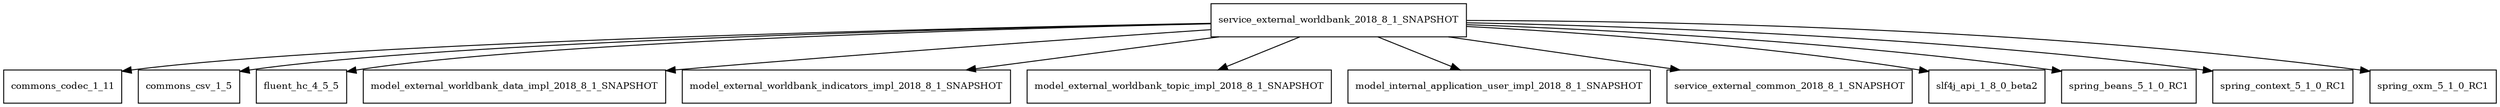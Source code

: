 digraph service_external_worldbank_2018_8_1_SNAPSHOT_dependencies {
  node [shape = box, fontsize=10.0];
  service_external_worldbank_2018_8_1_SNAPSHOT -> commons_codec_1_11;
  service_external_worldbank_2018_8_1_SNAPSHOT -> commons_csv_1_5;
  service_external_worldbank_2018_8_1_SNAPSHOT -> fluent_hc_4_5_5;
  service_external_worldbank_2018_8_1_SNAPSHOT -> model_external_worldbank_data_impl_2018_8_1_SNAPSHOT;
  service_external_worldbank_2018_8_1_SNAPSHOT -> model_external_worldbank_indicators_impl_2018_8_1_SNAPSHOT;
  service_external_worldbank_2018_8_1_SNAPSHOT -> model_external_worldbank_topic_impl_2018_8_1_SNAPSHOT;
  service_external_worldbank_2018_8_1_SNAPSHOT -> model_internal_application_user_impl_2018_8_1_SNAPSHOT;
  service_external_worldbank_2018_8_1_SNAPSHOT -> service_external_common_2018_8_1_SNAPSHOT;
  service_external_worldbank_2018_8_1_SNAPSHOT -> slf4j_api_1_8_0_beta2;
  service_external_worldbank_2018_8_1_SNAPSHOT -> spring_beans_5_1_0_RC1;
  service_external_worldbank_2018_8_1_SNAPSHOT -> spring_context_5_1_0_RC1;
  service_external_worldbank_2018_8_1_SNAPSHOT -> spring_oxm_5_1_0_RC1;
}
